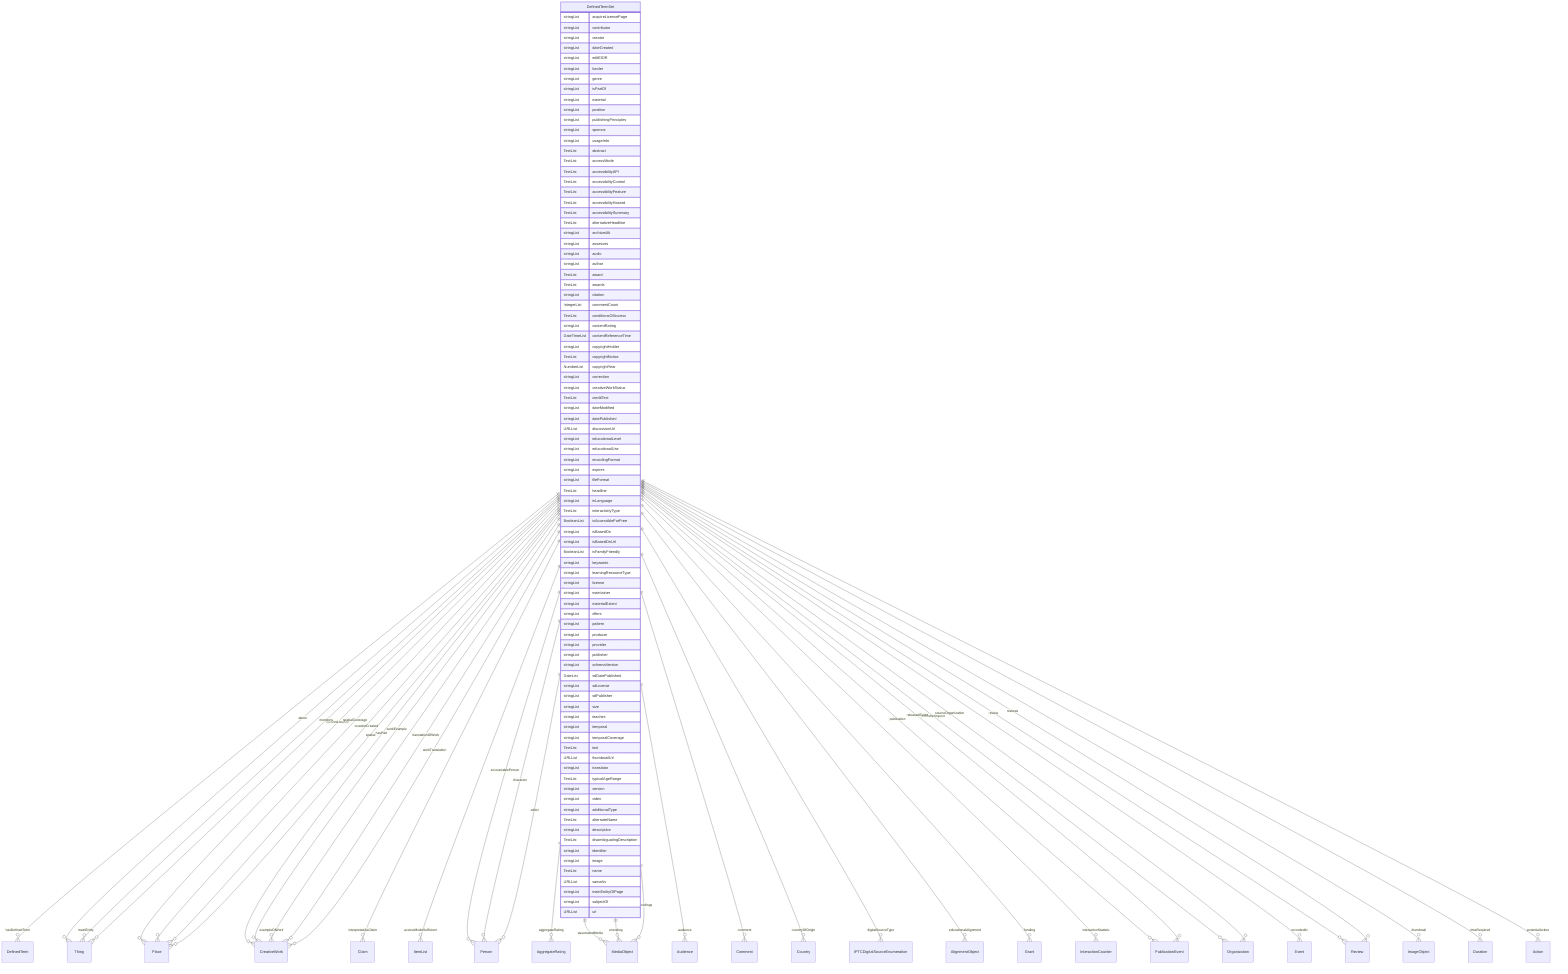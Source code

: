 erDiagram
DefinedTermSet {
    stringList acquireLicensePage  
    stringList contributor  
    stringList creator  
    stringList dateCreated  
    stringList editEIDR  
    stringList funder  
    stringList genre  
    stringList isPartOf  
    stringList material  
    stringList position  
    stringList publishingPrinciples  
    stringList sponsor  
    stringList usageInfo  
    TextList abstract  
    TextList accessMode  
    TextList accessibilityAPI  
    TextList accessibilityControl  
    TextList accessibilityFeature  
    TextList accessibilityHazard  
    TextList accessibilitySummary  
    TextList alternativeHeadline  
    stringList archivedAt  
    stringList assesses  
    stringList audio  
    stringList author  
    TextList award  
    TextList awards  
    stringList citation  
    IntegerList commentCount  
    TextList conditionsOfAccess  
    stringList contentRating  
    DateTimeList contentReferenceTime  
    stringList copyrightHolder  
    TextList copyrightNotice  
    NumberList copyrightYear  
    stringList correction  
    stringList creativeWorkStatus  
    TextList creditText  
    stringList dateModified  
    stringList datePublished  
    URLList discussionUrl  
    stringList educationalLevel  
    stringList educationalUse  
    stringList encodingFormat  
    stringList expires  
    stringList fileFormat  
    TextList headline  
    stringList inLanguage  
    TextList interactivityType  
    BooleanList isAccessibleForFree  
    stringList isBasedOn  
    stringList isBasedOnUrl  
    BooleanList isFamilyFriendly  
    stringList keywords  
    stringList learningResourceType  
    stringList license  
    stringList maintainer  
    stringList materialExtent  
    stringList offers  
    stringList pattern  
    stringList producer  
    stringList provider  
    stringList publisher  
    stringList schemaVersion  
    DateList sdDatePublished  
    stringList sdLicense  
    stringList sdPublisher  
    stringList size  
    stringList teaches  
    stringList temporal  
    stringList temporalCoverage  
    TextList text  
    URLList thumbnailUrl  
    stringList translator  
    TextList typicalAgeRange  
    stringList version  
    stringList video  
    stringList additionalType  
    TextList alternateName  
    stringList description  
    TextList disambiguatingDescription  
    stringList identifier  
    stringList image  
    TextList name  
    URLList sameAs  
    stringList mainEntityOfPage  
    stringList subjectOf  
    URLList url  
}

DefinedTermSet ||--}o DefinedTerm : "hasDefinedTerm"
DefinedTermSet ||--}o Thing : "about"
DefinedTermSet ||--}o Place : "contentLocation"
DefinedTermSet ||--}o CreativeWork : "hasPart"
DefinedTermSet ||--}o Claim : "interpretedAsClaim"
DefinedTermSet ||--}o Thing : "mainEntity"
DefinedTermSet ||--}o Place : "spatialCoverage"
DefinedTermSet ||--}o CreativeWork : "workExample"
DefinedTermSet ||--}o ItemList : "accessModeSufficient"
DefinedTermSet ||--}o Person : "accountablePerson"
DefinedTermSet ||--}o AggregateRating : "aggregateRating"
DefinedTermSet ||--}o MediaObject : "associatedMedia"
DefinedTermSet ||--}o Audience : "audience"
DefinedTermSet ||--}o Person : "character"
DefinedTermSet ||--}o Comment : "comment"
DefinedTermSet ||--}o Country : "countryOfOrigin"
DefinedTermSet ||--}o IPTCDigitalSourceEnumeration : "digitalSourceType"
DefinedTermSet ||--}o Person : "editor"
DefinedTermSet ||--}o AlignmentObject : "educationalAlignment"
DefinedTermSet ||--}o MediaObject : "encoding"
DefinedTermSet ||--}o MediaObject : "encodings"
DefinedTermSet ||--}o CreativeWork : "exampleOfWork"
DefinedTermSet ||--}o Grant : "funding"
DefinedTermSet ||--}o InteractionCounter : "interactionStatistic"
DefinedTermSet ||--}o Place : "locationCreated"
DefinedTermSet ||--}o Thing : "mentions"
DefinedTermSet ||--}o PublicationEvent : "publication"
DefinedTermSet ||--}o Organization : "publisherImprint"
DefinedTermSet ||--}o Event : "recordedAt"
DefinedTermSet ||--}o PublicationEvent : "releasedEvent"
DefinedTermSet ||--}o Review : "review"
DefinedTermSet ||--}o Review : "reviews"
DefinedTermSet ||--}o Organization : "sourceOrganization"
DefinedTermSet ||--}o Place : "spatial"
DefinedTermSet ||--}o ImageObject : "thumbnail"
DefinedTermSet ||--}o Duration : "timeRequired"
DefinedTermSet ||--}o CreativeWork : "translationOfWork"
DefinedTermSet ||--}o CreativeWork : "workTranslation"
DefinedTermSet ||--}o Action : "potentialAction"